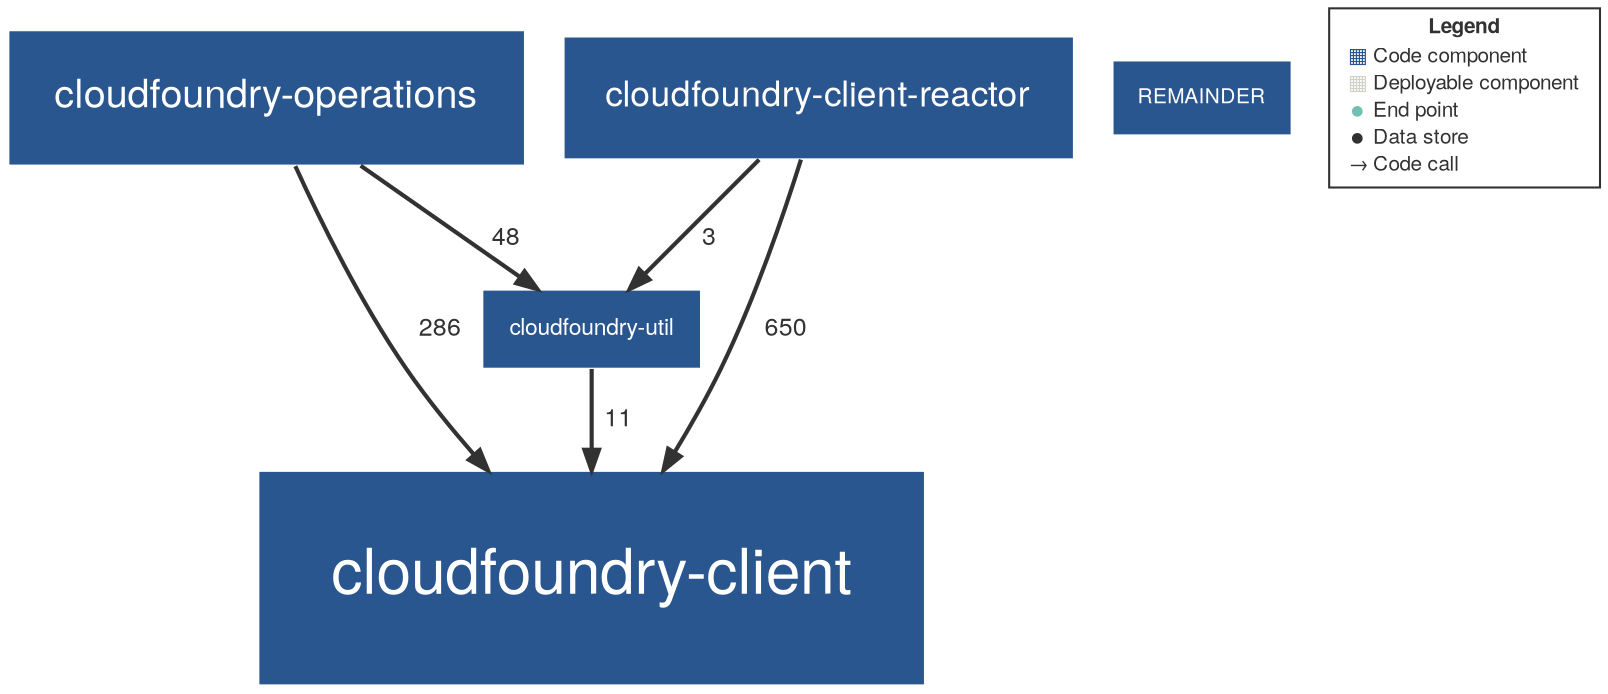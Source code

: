 digraph "Graph" {
compound=true
rankdir=TD
"org.cloudfoundry:cloudfoundry-operations" [ shape="box" style="filled" fillcolor="#2A568F" penwidth="1" color="#FFFFFF" fontname="Helvetica Neue" fontcolor="#FFFFFF" fontsize="19" margin="0.304" label="cloudfoundry-operations" ]
"REMAINDER" [ shape="box" style="filled" fillcolor="#2A568F" penwidth="1" color="#FFFFFF" fontname="Helvetica Neue" fontcolor="#FFFFFF" fontsize="10" margin="0.16" label="REMAINDER" ]
"org.cloudfoundry:cloudfoundry-util" [ shape="box" style="filled" fillcolor="#2A568F" penwidth="1" color="#FFFFFF" fontname="Helvetica Neue" fontcolor="#FFFFFF" fontsize="11" margin="0.176" label="cloudfoundry-util" ]
"org.cloudfoundry:cloudfoundry-client" [ shape="box" style="filled" fillcolor="#2A568F" penwidth="1" color="#FFFFFF" fontname="Helvetica Neue" fontcolor="#FFFFFF" fontsize="30" margin="0.48" label="cloudfoundry-client" ]
"org.cloudfoundry:cloudfoundry-client-reactor" [ shape="box" style="filled" fillcolor="#2A568F" penwidth="1" color="#FFFFFF" fontname="Helvetica Neue" fontcolor="#FFFFFF" fontsize="17" margin="0.272" label="cloudfoundry-client-reactor" ]
"org.cloudfoundry:cloudfoundry-operations" -> "org.cloudfoundry:cloudfoundry-util" [ penwidth="2" color="#323232" fontcolor="#323232" fontname="Helvetica Neue" fontsize="12" label="  48" ]
"org.cloudfoundry:cloudfoundry-operations" -> "org.cloudfoundry:cloudfoundry-client" [ penwidth="2" color="#323232" fontcolor="#323232" fontname="Helvetica Neue" fontsize="12" label="  286" ]
"org.cloudfoundry:cloudfoundry-util" -> "org.cloudfoundry:cloudfoundry-client" [ penwidth="2" color="#323232" fontcolor="#323232" fontname="Helvetica Neue" fontsize="12" label="  11" ]
"org.cloudfoundry:cloudfoundry-client-reactor" -> "org.cloudfoundry:cloudfoundry-util" [ penwidth="2" color="#323232" fontcolor="#323232" fontname="Helvetica Neue" fontsize="12" label="  3" ]
"org.cloudfoundry:cloudfoundry-client-reactor" -> "org.cloudfoundry:cloudfoundry-client" [ penwidth="2" color="#323232" fontcolor="#323232" fontname="Helvetica Neue" fontsize="12" label="  650" ]
"LEGEND" [ shape="box" style="filled" fillcolor="#FFFFFF" penwidth="1" color="#323232" fontname="Helvetica Neue" fontcolor="#323232" fontsize="10" label=<<TABLE BORDER="0" CELLPADDING="1" CELLSPACING="0">
<TR><TD COLSPAN="2"><B>Legend</B></TD></TR>
<TR><TD><FONT COLOR="#2A568F">&#9638;</FONT></TD><TD ALIGN="left">Code component</TD></TR>
<TR><TD><FONT COLOR="#D2D1C7">&#9638;</FONT></TD><TD ALIGN="left">Deployable component</TD></TR>
<TR><TD><FONT COLOR="#72C0B4">&#9679;</FONT></TD><TD ALIGN="left">End point</TD></TR>
<TR><TD><FONT COLOR="#323232">&#9679;</FONT></TD><TD ALIGN="left">Data store</TD></TR>
<TR><TD><FONT COLOR="#323232">&rarr;</FONT></TD><TD ALIGN="left">Code call</TD></TR>
</TABLE>
>  ]
}
